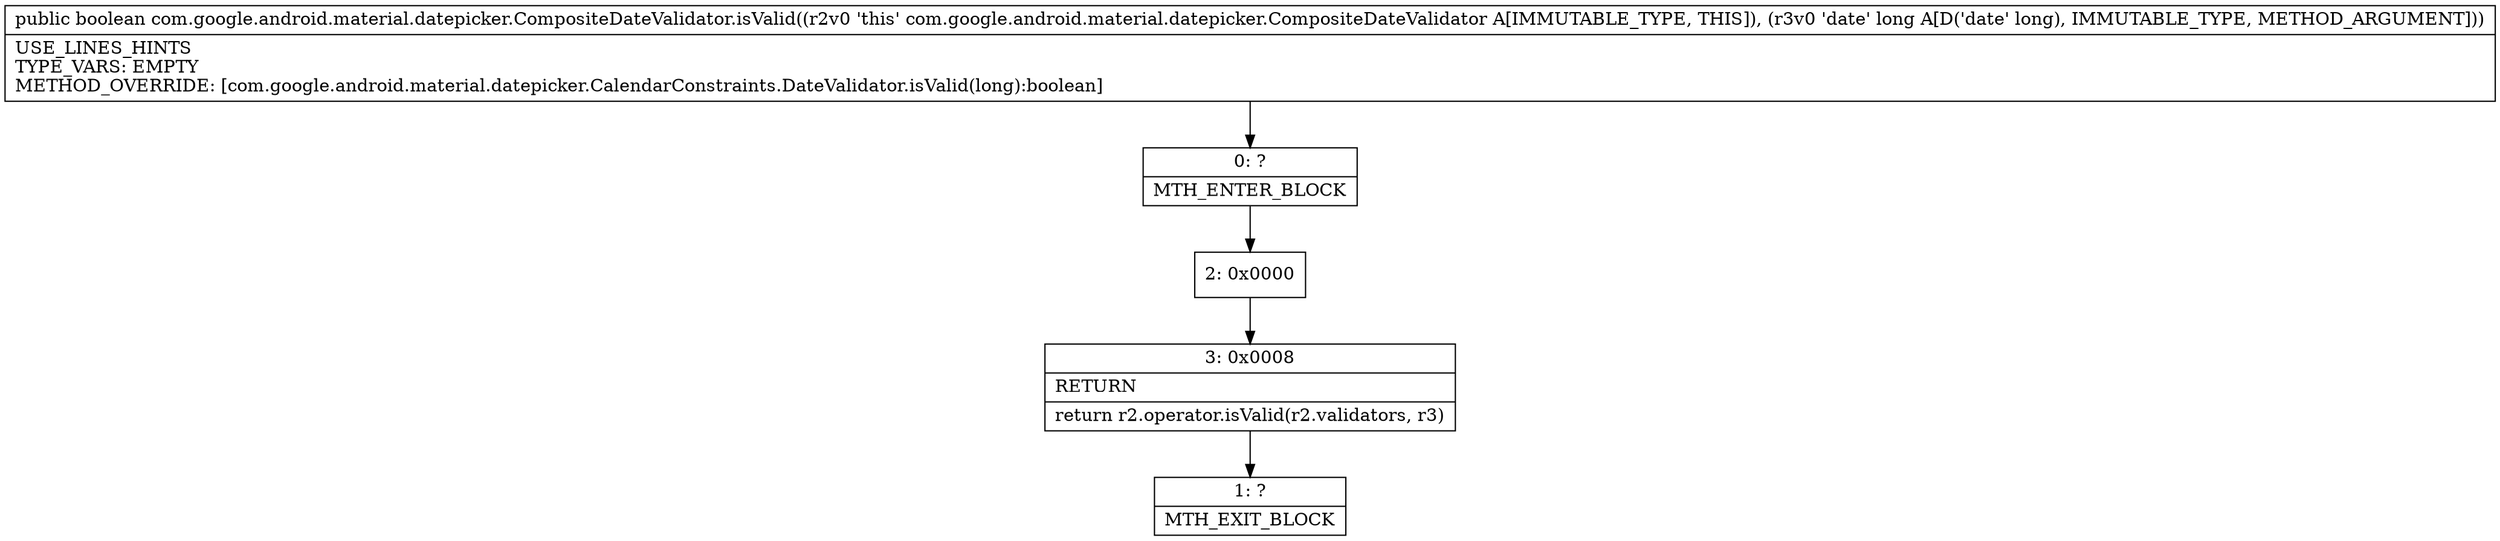digraph "CFG forcom.google.android.material.datepicker.CompositeDateValidator.isValid(J)Z" {
Node_0 [shape=record,label="{0\:\ ?|MTH_ENTER_BLOCK\l}"];
Node_2 [shape=record,label="{2\:\ 0x0000}"];
Node_3 [shape=record,label="{3\:\ 0x0008|RETURN\l|return r2.operator.isValid(r2.validators, r3)\l}"];
Node_1 [shape=record,label="{1\:\ ?|MTH_EXIT_BLOCK\l}"];
MethodNode[shape=record,label="{public boolean com.google.android.material.datepicker.CompositeDateValidator.isValid((r2v0 'this' com.google.android.material.datepicker.CompositeDateValidator A[IMMUTABLE_TYPE, THIS]), (r3v0 'date' long A[D('date' long), IMMUTABLE_TYPE, METHOD_ARGUMENT]))  | USE_LINES_HINTS\lTYPE_VARS: EMPTY\lMETHOD_OVERRIDE: [com.google.android.material.datepicker.CalendarConstraints.DateValidator.isValid(long):boolean]\l}"];
MethodNode -> Node_0;Node_0 -> Node_2;
Node_2 -> Node_3;
Node_3 -> Node_1;
}

